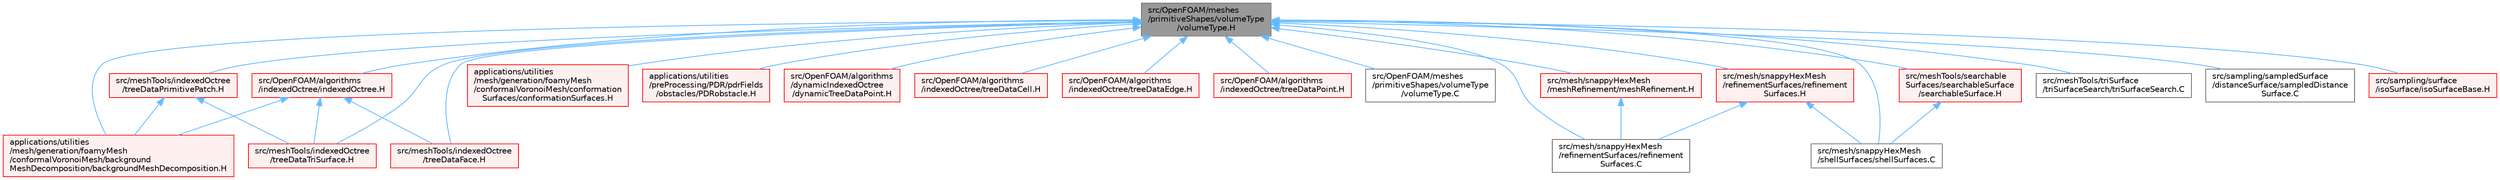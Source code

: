 digraph "src/OpenFOAM/meshes/primitiveShapes/volumeType/volumeType.H"
{
 // LATEX_PDF_SIZE
  bgcolor="transparent";
  edge [fontname=Helvetica,fontsize=10,labelfontname=Helvetica,labelfontsize=10];
  node [fontname=Helvetica,fontsize=10,shape=box,height=0.2,width=0.4];
  Node1 [id="Node000001",label="src/OpenFOAM/meshes\l/primitiveShapes/volumeType\l/volumeType.H",height=0.2,width=0.4,color="gray40", fillcolor="grey60", style="filled", fontcolor="black",tooltip=" "];
  Node1 -> Node2 [id="edge1_Node000001_Node000002",dir="back",color="steelblue1",style="solid",tooltip=" "];
  Node2 [id="Node000002",label="applications/utilities\l/mesh/generation/foamyMesh\l/conformalVoronoiMesh/background\lMeshDecomposition/backgroundMeshDecomposition.H",height=0.2,width=0.4,color="red", fillcolor="#FFF0F0", style="filled",URL="$backgroundMeshDecomposition_8H.html",tooltip=" "];
  Node1 -> Node23 [id="edge2_Node000001_Node000023",dir="back",color="steelblue1",style="solid",tooltip=" "];
  Node23 [id="Node000023",label="applications/utilities\l/mesh/generation/foamyMesh\l/conformalVoronoiMesh/conformation\lSurfaces/conformationSurfaces.H",height=0.2,width=0.4,color="red", fillcolor="#FFF0F0", style="filled",URL="$conformationSurfaces_8H.html",tooltip=" "];
  Node1 -> Node29 [id="edge3_Node000001_Node000029",dir="back",color="steelblue1",style="solid",tooltip=" "];
  Node29 [id="Node000029",label="applications/utilities\l/preProcessing/PDR/pdrFields\l/obstacles/PDRobstacle.H",height=0.2,width=0.4,color="red", fillcolor="#FFF0F0", style="filled",URL="$PDRobstacle_8H.html",tooltip=" "];
  Node1 -> Node32 [id="edge4_Node000001_Node000032",dir="back",color="steelblue1",style="solid",tooltip=" "];
  Node32 [id="Node000032",label="src/OpenFOAM/algorithms\l/dynamicIndexedOctree\l/dynamicTreeDataPoint.H",height=0.2,width=0.4,color="red", fillcolor="#FFF0F0", style="filled",URL="$dynamicTreeDataPoint_8H.html",tooltip=" "];
  Node1 -> Node34 [id="edge5_Node000001_Node000034",dir="back",color="steelblue1",style="solid",tooltip=" "];
  Node34 [id="Node000034",label="src/OpenFOAM/algorithms\l/indexedOctree/indexedOctree.H",height=0.2,width=0.4,color="red", fillcolor="#FFF0F0", style="filled",URL="$indexedOctree_8H.html",tooltip=" "];
  Node34 -> Node2 [id="edge6_Node000034_Node000002",dir="back",color="steelblue1",style="solid",tooltip=" "];
  Node34 -> Node336 [id="edge7_Node000034_Node000336",dir="back",color="steelblue1",style="solid",tooltip=" "];
  Node336 [id="Node000336",label="src/meshTools/indexedOctree\l/treeDataFace.H",height=0.2,width=0.4,color="red", fillcolor="#FFF0F0", style="filled",URL="$treeDataFace_8H.html",tooltip=" "];
  Node34 -> Node342 [id="edge8_Node000034_Node000342",dir="back",color="steelblue1",style="solid",tooltip=" "];
  Node342 [id="Node000342",label="src/meshTools/indexedOctree\l/treeDataTriSurface.H",height=0.2,width=0.4,color="red", fillcolor="#FFF0F0", style="filled",URL="$treeDataTriSurface_8H.html",tooltip=" "];
  Node1 -> Node394 [id="edge9_Node000001_Node000394",dir="back",color="steelblue1",style="solid",tooltip=" "];
  Node394 [id="Node000394",label="src/OpenFOAM/algorithms\l/indexedOctree/treeDataCell.H",height=0.2,width=0.4,color="red", fillcolor="#FFF0F0", style="filled",URL="$treeDataCell_8H.html",tooltip=" "];
  Node1 -> Node397 [id="edge10_Node000001_Node000397",dir="back",color="steelblue1",style="solid",tooltip=" "];
  Node397 [id="Node000397",label="src/OpenFOAM/algorithms\l/indexedOctree/treeDataEdge.H",height=0.2,width=0.4,color="red", fillcolor="#FFF0F0", style="filled",URL="$treeDataEdge_8H.html",tooltip=" "];
  Node1 -> Node398 [id="edge11_Node000001_Node000398",dir="back",color="steelblue1",style="solid",tooltip=" "];
  Node398 [id="Node000398",label="src/OpenFOAM/algorithms\l/indexedOctree/treeDataPoint.H",height=0.2,width=0.4,color="red", fillcolor="#FFF0F0", style="filled",URL="$treeDataPoint_8H.html",tooltip=" "];
  Node1 -> Node399 [id="edge12_Node000001_Node000399",dir="back",color="steelblue1",style="solid",tooltip=" "];
  Node399 [id="Node000399",label="src/OpenFOAM/meshes\l/primitiveShapes/volumeType\l/volumeType.C",height=0.2,width=0.4,color="grey40", fillcolor="white", style="filled",URL="$volumeType_8C.html",tooltip=" "];
  Node1 -> Node400 [id="edge13_Node000001_Node000400",dir="back",color="steelblue1",style="solid",tooltip=" "];
  Node400 [id="Node000400",label="src/mesh/snappyHexMesh\l/meshRefinement/meshRefinement.H",height=0.2,width=0.4,color="red", fillcolor="#FFF0F0", style="filled",URL="$meshRefinement_8H.html",tooltip=" "];
  Node400 -> Node348 [id="edge14_Node000400_Node000348",dir="back",color="steelblue1",style="solid",tooltip=" "];
  Node348 [id="Node000348",label="src/mesh/snappyHexMesh\l/refinementSurfaces/refinement\lSurfaces.C",height=0.2,width=0.4,color="grey40", fillcolor="white", style="filled",URL="$refinementSurfaces_8C.html",tooltip=" "];
  Node1 -> Node348 [id="edge15_Node000001_Node000348",dir="back",color="steelblue1",style="solid",tooltip=" "];
  Node1 -> Node421 [id="edge16_Node000001_Node000421",dir="back",color="steelblue1",style="solid",tooltip=" "];
  Node421 [id="Node000421",label="src/mesh/snappyHexMesh\l/refinementSurfaces/refinement\lSurfaces.H",height=0.2,width=0.4,color="red", fillcolor="#FFF0F0", style="filled",URL="$refinementSurfaces_8H.html",tooltip=" "];
  Node421 -> Node348 [id="edge17_Node000421_Node000348",dir="back",color="steelblue1",style="solid",tooltip=" "];
  Node421 -> Node349 [id="edge18_Node000421_Node000349",dir="back",color="steelblue1",style="solid",tooltip=" "];
  Node349 [id="Node000349",label="src/mesh/snappyHexMesh\l/shellSurfaces/shellSurfaces.C",height=0.2,width=0.4,color="grey40", fillcolor="white", style="filled",URL="$shellSurfaces_8C.html",tooltip=" "];
  Node1 -> Node349 [id="edge19_Node000001_Node000349",dir="back",color="steelblue1",style="solid",tooltip=" "];
  Node1 -> Node336 [id="edge20_Node000001_Node000336",dir="back",color="steelblue1",style="solid",tooltip=" "];
  Node1 -> Node422 [id="edge21_Node000001_Node000422",dir="back",color="steelblue1",style="solid",tooltip=" "];
  Node422 [id="Node000422",label="src/meshTools/indexedOctree\l/treeDataPrimitivePatch.H",height=0.2,width=0.4,color="red", fillcolor="#FFF0F0", style="filled",URL="$treeDataPrimitivePatch_8H.html",tooltip=" "];
  Node422 -> Node2 [id="edge22_Node000422_Node000002",dir="back",color="steelblue1",style="solid",tooltip=" "];
  Node422 -> Node342 [id="edge23_Node000422_Node000342",dir="back",color="steelblue1",style="solid",tooltip=" "];
  Node1 -> Node342 [id="edge24_Node000001_Node000342",dir="back",color="steelblue1",style="solid",tooltip=" "];
  Node1 -> Node424 [id="edge25_Node000001_Node000424",dir="back",color="steelblue1",style="solid",tooltip=" "];
  Node424 [id="Node000424",label="src/meshTools/searchable\lSurfaces/searchableSurface\l/searchableSurface.H",height=0.2,width=0.4,color="red", fillcolor="#FFF0F0", style="filled",URL="$searchableSurface_8H.html",tooltip=" "];
  Node424 -> Node349 [id="edge26_Node000424_Node000349",dir="back",color="steelblue1",style="solid",tooltip=" "];
  Node1 -> Node387 [id="edge27_Node000001_Node000387",dir="back",color="steelblue1",style="solid",tooltip=" "];
  Node387 [id="Node000387",label="src/meshTools/triSurface\l/triSurfaceSearch/triSurfaceSearch.C",height=0.2,width=0.4,color="grey40", fillcolor="white", style="filled",URL="$triSurfaceSearch_8C.html",tooltip=" "];
  Node1 -> Node540 [id="edge28_Node000001_Node000540",dir="back",color="steelblue1",style="solid",tooltip=" "];
  Node540 [id="Node000540",label="src/sampling/sampledSurface\l/distanceSurface/sampledDistance\lSurface.C",height=0.2,width=0.4,color="grey40", fillcolor="white", style="filled",URL="$sampledDistanceSurface_8C.html",tooltip=" "];
  Node1 -> Node544 [id="edge29_Node000001_Node000544",dir="back",color="steelblue1",style="solid",tooltip=" "];
  Node544 [id="Node000544",label="src/sampling/surface\l/isoSurface/isoSurfaceBase.H",height=0.2,width=0.4,color="red", fillcolor="#FFF0F0", style="filled",URL="$isoSurfaceBase_8H.html",tooltip=" "];
}
